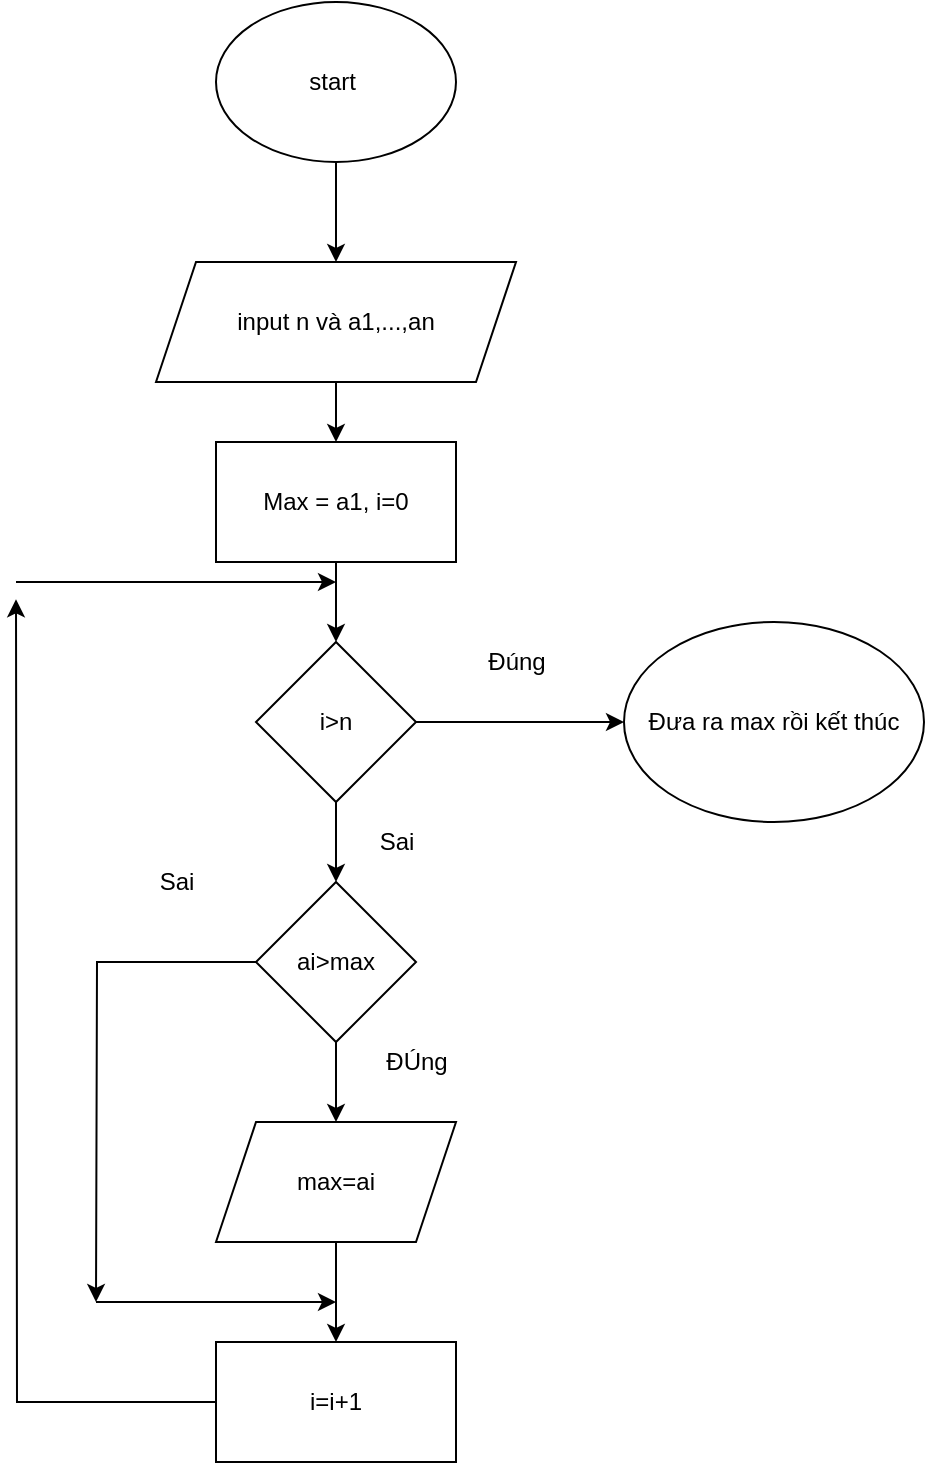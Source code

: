 <mxfile version="20.5.1" type="device"><diagram id="C5RBs43oDa-KdzZeNtuy" name="Page-1"><mxGraphModel dx="597" dy="646" grid="1" gridSize="10" guides="1" tooltips="1" connect="1" arrows="1" fold="1" page="1" pageScale="1" pageWidth="827" pageHeight="1169" math="0" shadow="0"><root><mxCell id="WIyWlLk6GJQsqaUBKTNV-0"/><mxCell id="WIyWlLk6GJQsqaUBKTNV-1" parent="WIyWlLk6GJQsqaUBKTNV-0"/><mxCell id="Os4yPlbyyn20kQXRUYmA-9" value="" style="edgeStyle=orthogonalEdgeStyle;rounded=0;orthogonalLoop=1;jettySize=auto;html=1;" edge="1" parent="WIyWlLk6GJQsqaUBKTNV-1" source="Os4yPlbyyn20kQXRUYmA-0" target="Os4yPlbyyn20kQXRUYmA-5"><mxGeometry relative="1" as="geometry"/></mxCell><mxCell id="Os4yPlbyyn20kQXRUYmA-0" value="start&lt;span style=&quot;white-space: pre;&quot;&gt;&#9;&lt;/span&gt;" style="ellipse;whiteSpace=wrap;html=1;" vertex="1" parent="WIyWlLk6GJQsqaUBKTNV-1"><mxGeometry x="210" y="20" width="120" height="80" as="geometry"/></mxCell><mxCell id="Os4yPlbyyn20kQXRUYmA-10" value="" style="edgeStyle=orthogonalEdgeStyle;rounded=0;orthogonalLoop=1;jettySize=auto;html=1;" edge="1" parent="WIyWlLk6GJQsqaUBKTNV-1" source="Os4yPlbyyn20kQXRUYmA-1" target="Os4yPlbyyn20kQXRUYmA-8"><mxGeometry relative="1" as="geometry"/></mxCell><mxCell id="Os4yPlbyyn20kQXRUYmA-11" value="" style="edgeStyle=orthogonalEdgeStyle;rounded=0;orthogonalLoop=1;jettySize=auto;html=1;" edge="1" parent="WIyWlLk6GJQsqaUBKTNV-1" source="Os4yPlbyyn20kQXRUYmA-1" target="Os4yPlbyyn20kQXRUYmA-3"><mxGeometry relative="1" as="geometry"/></mxCell><mxCell id="Os4yPlbyyn20kQXRUYmA-1" value="i&amp;gt;n" style="rhombus;whiteSpace=wrap;html=1;" vertex="1" parent="WIyWlLk6GJQsqaUBKTNV-1"><mxGeometry x="230" y="340" width="80" height="80" as="geometry"/></mxCell><mxCell id="Os4yPlbyyn20kQXRUYmA-12" value="" style="edgeStyle=orthogonalEdgeStyle;rounded=0;orthogonalLoop=1;jettySize=auto;html=1;" edge="1" parent="WIyWlLk6GJQsqaUBKTNV-1" source="Os4yPlbyyn20kQXRUYmA-3" target="Os4yPlbyyn20kQXRUYmA-4"><mxGeometry relative="1" as="geometry"/></mxCell><mxCell id="Os4yPlbyyn20kQXRUYmA-20" style="edgeStyle=orthogonalEdgeStyle;rounded=0;orthogonalLoop=1;jettySize=auto;html=1;" edge="1" parent="WIyWlLk6GJQsqaUBKTNV-1" source="Os4yPlbyyn20kQXRUYmA-3"><mxGeometry relative="1" as="geometry"><mxPoint x="150" y="670" as="targetPoint"/></mxGeometry></mxCell><mxCell id="Os4yPlbyyn20kQXRUYmA-3" value="ai&amp;gt;max" style="rhombus;whiteSpace=wrap;html=1;" vertex="1" parent="WIyWlLk6GJQsqaUBKTNV-1"><mxGeometry x="230" y="460" width="80" height="80" as="geometry"/></mxCell><mxCell id="Os4yPlbyyn20kQXRUYmA-13" value="" style="edgeStyle=orthogonalEdgeStyle;rounded=0;orthogonalLoop=1;jettySize=auto;html=1;" edge="1" parent="WIyWlLk6GJQsqaUBKTNV-1" source="Os4yPlbyyn20kQXRUYmA-4" target="Os4yPlbyyn20kQXRUYmA-7"><mxGeometry relative="1" as="geometry"/></mxCell><mxCell id="Os4yPlbyyn20kQXRUYmA-4" value="max=ai" style="shape=parallelogram;perimeter=parallelogramPerimeter;whiteSpace=wrap;html=1;fixedSize=1;" vertex="1" parent="WIyWlLk6GJQsqaUBKTNV-1"><mxGeometry x="210" y="580" width="120" height="60" as="geometry"/></mxCell><mxCell id="Os4yPlbyyn20kQXRUYmA-15" value="" style="edgeStyle=orthogonalEdgeStyle;rounded=0;orthogonalLoop=1;jettySize=auto;html=1;" edge="1" parent="WIyWlLk6GJQsqaUBKTNV-1" source="Os4yPlbyyn20kQXRUYmA-5" target="Os4yPlbyyn20kQXRUYmA-6"><mxGeometry relative="1" as="geometry"/></mxCell><mxCell id="Os4yPlbyyn20kQXRUYmA-5" value="input n và a1,...,an" style="shape=parallelogram;perimeter=parallelogramPerimeter;whiteSpace=wrap;html=1;fixedSize=1;" vertex="1" parent="WIyWlLk6GJQsqaUBKTNV-1"><mxGeometry x="180" y="150" width="180" height="60" as="geometry"/></mxCell><mxCell id="Os4yPlbyyn20kQXRUYmA-14" value="" style="edgeStyle=orthogonalEdgeStyle;rounded=0;orthogonalLoop=1;jettySize=auto;html=1;" edge="1" parent="WIyWlLk6GJQsqaUBKTNV-1" source="Os4yPlbyyn20kQXRUYmA-6" target="Os4yPlbyyn20kQXRUYmA-1"><mxGeometry relative="1" as="geometry"/></mxCell><mxCell id="Os4yPlbyyn20kQXRUYmA-6" value="Max = a1, i=0" style="rounded=0;whiteSpace=wrap;html=1;" vertex="1" parent="WIyWlLk6GJQsqaUBKTNV-1"><mxGeometry x="210" y="240" width="120" height="60" as="geometry"/></mxCell><mxCell id="Os4yPlbyyn20kQXRUYmA-17" style="edgeStyle=orthogonalEdgeStyle;rounded=0;orthogonalLoop=1;jettySize=auto;html=1;" edge="1" parent="WIyWlLk6GJQsqaUBKTNV-1" source="Os4yPlbyyn20kQXRUYmA-7"><mxGeometry relative="1" as="geometry"><mxPoint x="110" y="318.667" as="targetPoint"/></mxGeometry></mxCell><mxCell id="Os4yPlbyyn20kQXRUYmA-7" value="i=i+1" style="rounded=0;whiteSpace=wrap;html=1;" vertex="1" parent="WIyWlLk6GJQsqaUBKTNV-1"><mxGeometry x="210" y="690" width="120" height="60" as="geometry"/></mxCell><mxCell id="Os4yPlbyyn20kQXRUYmA-8" value="Đưa ra max rồi kết thúc" style="ellipse;whiteSpace=wrap;html=1;" vertex="1" parent="WIyWlLk6GJQsqaUBKTNV-1"><mxGeometry x="414" y="330" width="150" height="100" as="geometry"/></mxCell><mxCell id="Os4yPlbyyn20kQXRUYmA-18" value="" style="endArrow=classic;html=1;rounded=0;" edge="1" parent="WIyWlLk6GJQsqaUBKTNV-1"><mxGeometry width="50" height="50" relative="1" as="geometry"><mxPoint x="110" y="310" as="sourcePoint"/><mxPoint x="270" y="310" as="targetPoint"/><Array as="points"><mxPoint x="130" y="310"/></Array></mxGeometry></mxCell><mxCell id="Os4yPlbyyn20kQXRUYmA-21" value="" style="endArrow=classic;html=1;rounded=0;" edge="1" parent="WIyWlLk6GJQsqaUBKTNV-1"><mxGeometry width="50" height="50" relative="1" as="geometry"><mxPoint x="150" y="670" as="sourcePoint"/><mxPoint x="270" y="670" as="targetPoint"/></mxGeometry></mxCell><mxCell id="Os4yPlbyyn20kQXRUYmA-22" value="Đúng" style="text;html=1;align=center;verticalAlign=middle;resizable=0;points=[];autosize=1;strokeColor=none;fillColor=none;" vertex="1" parent="WIyWlLk6GJQsqaUBKTNV-1"><mxGeometry x="335" y="335" width="50" height="30" as="geometry"/></mxCell><mxCell id="Os4yPlbyyn20kQXRUYmA-23" value="Sai" style="text;html=1;align=center;verticalAlign=middle;resizable=0;points=[];autosize=1;strokeColor=none;fillColor=none;" vertex="1" parent="WIyWlLk6GJQsqaUBKTNV-1"><mxGeometry x="280" y="425" width="40" height="30" as="geometry"/></mxCell><mxCell id="Os4yPlbyyn20kQXRUYmA-24" value="Sai" style="text;html=1;align=center;verticalAlign=middle;resizable=0;points=[];autosize=1;strokeColor=none;fillColor=none;" vertex="1" parent="WIyWlLk6GJQsqaUBKTNV-1"><mxGeometry x="170" y="445" width="40" height="30" as="geometry"/></mxCell><mxCell id="Os4yPlbyyn20kQXRUYmA-25" value="ĐÚng" style="text;html=1;align=center;verticalAlign=middle;resizable=0;points=[];autosize=1;strokeColor=none;fillColor=none;" vertex="1" parent="WIyWlLk6GJQsqaUBKTNV-1"><mxGeometry x="285" y="535" width="50" height="30" as="geometry"/></mxCell></root></mxGraphModel></diagram></mxfile>